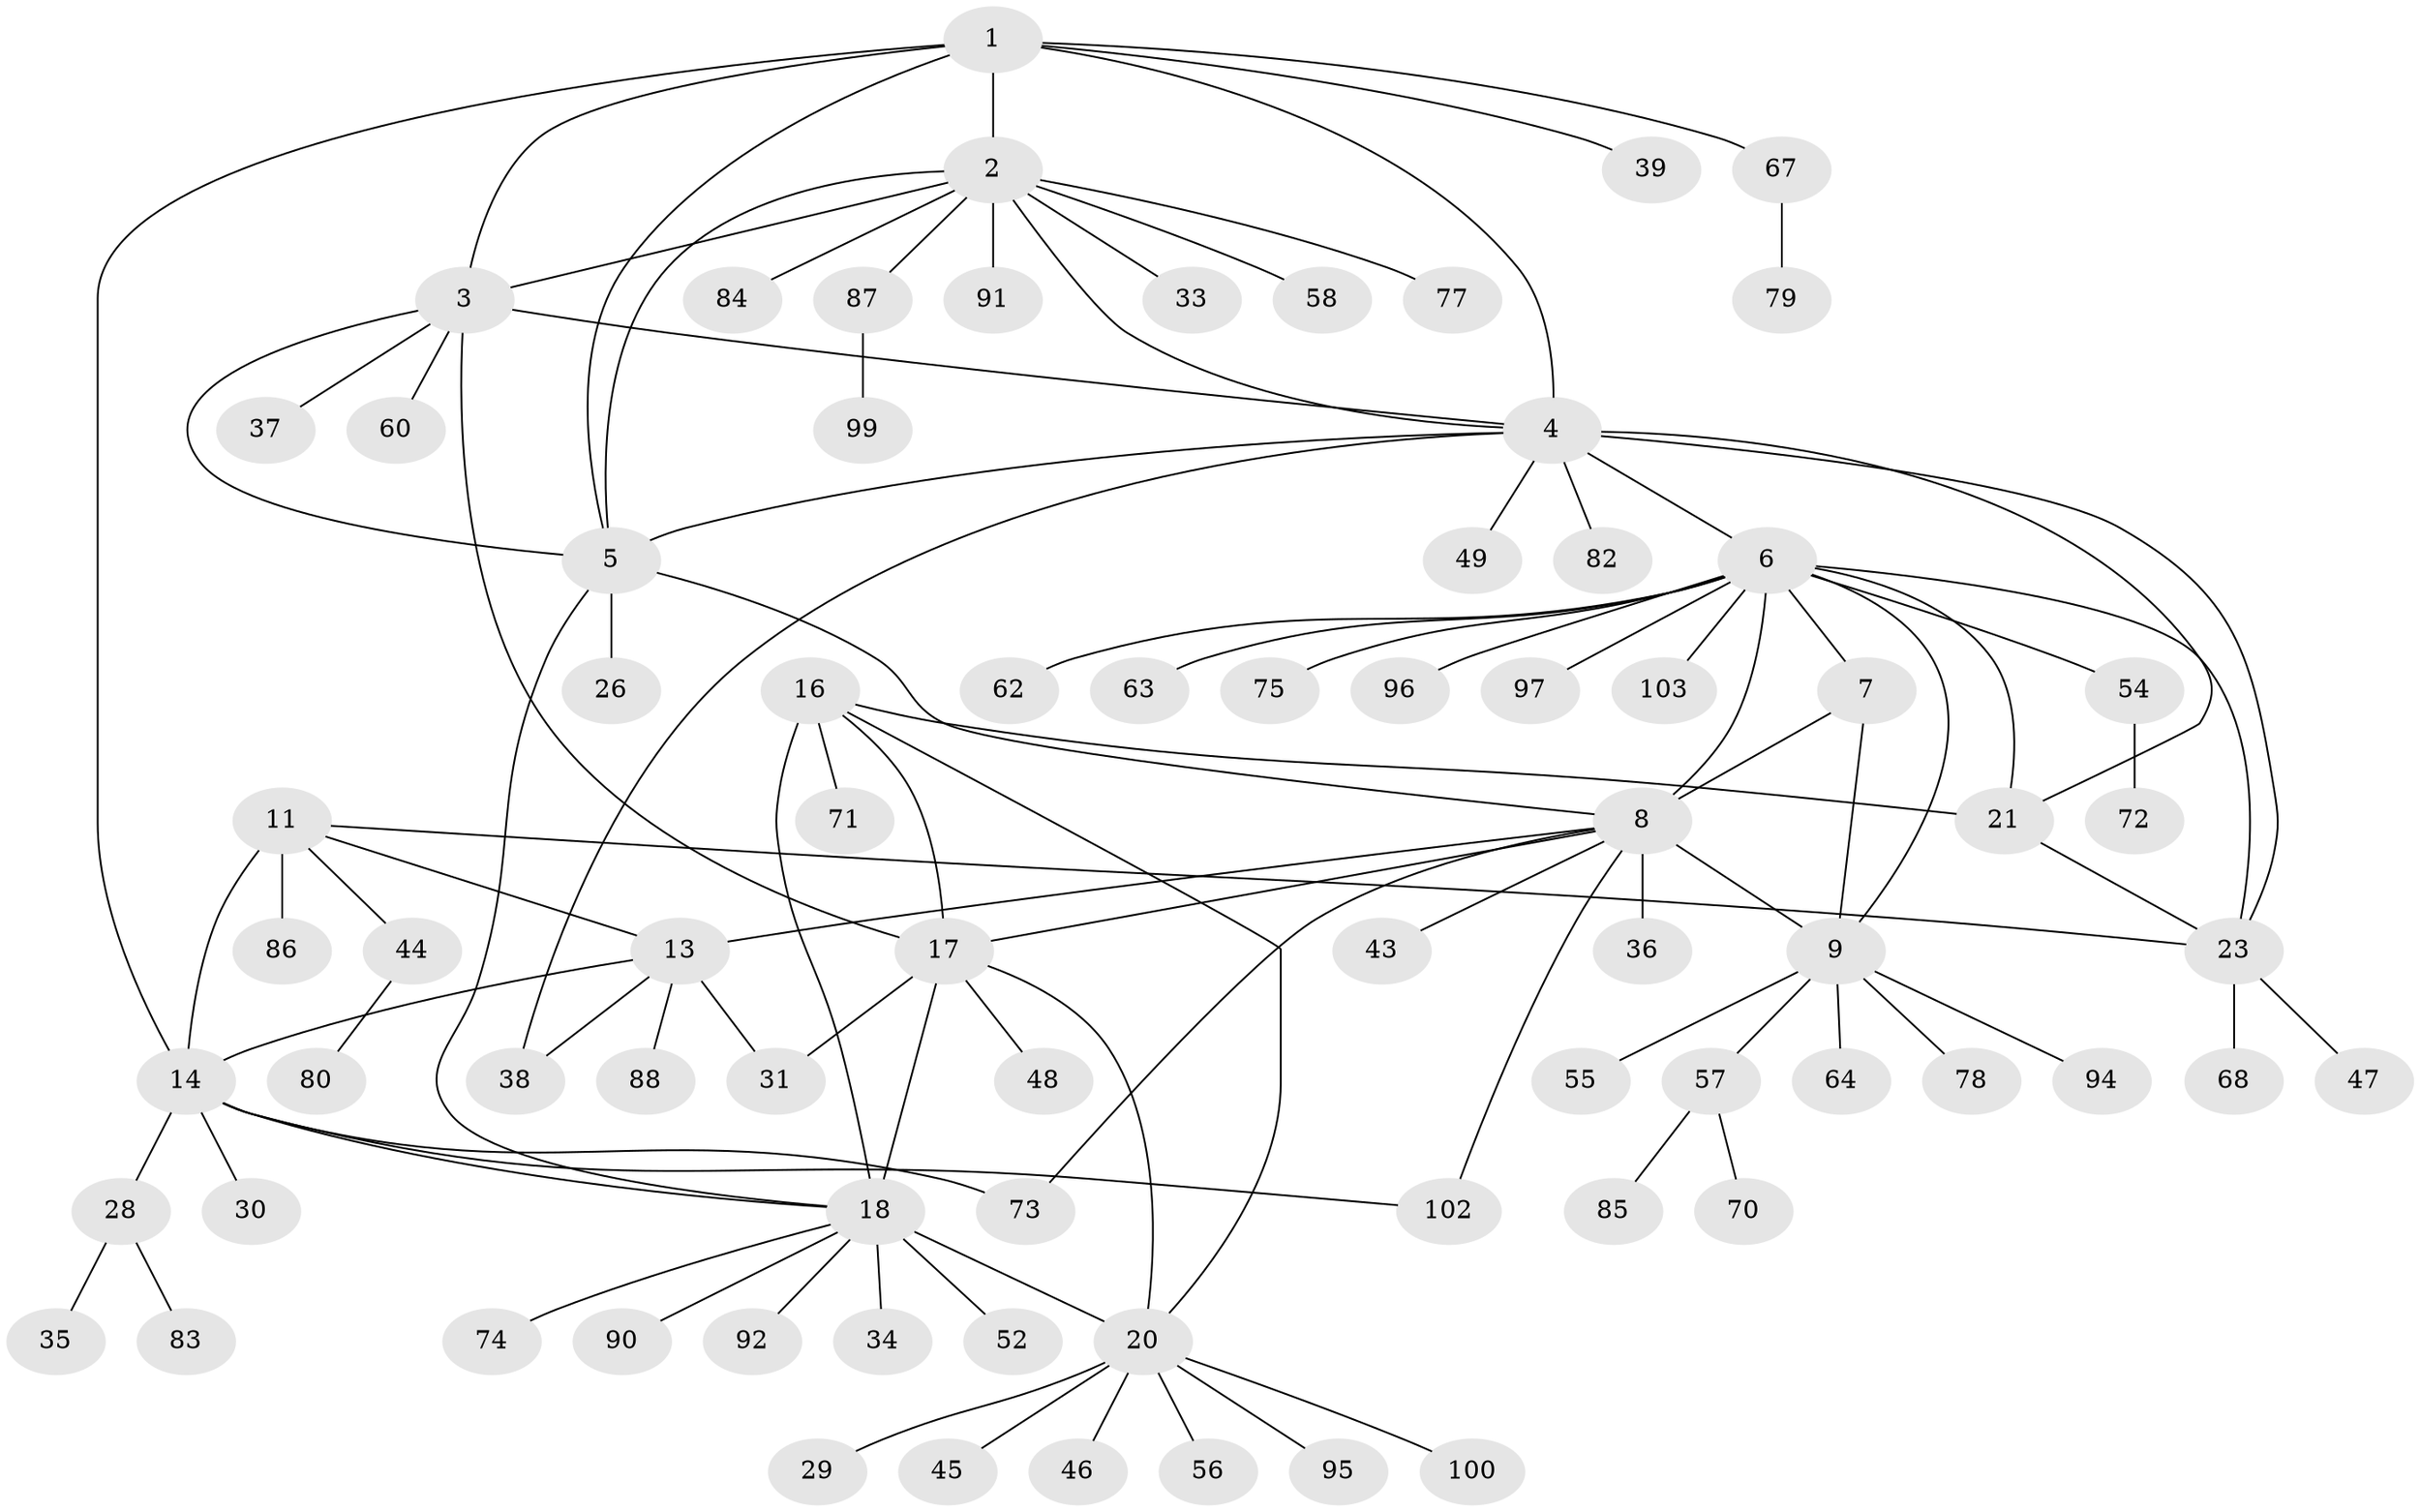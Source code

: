 // Generated by graph-tools (version 1.1) at 2025/52/02/27/25 19:52:17]
// undirected, 77 vertices, 103 edges
graph export_dot {
graph [start="1"]
  node [color=gray90,style=filled];
  1 [super="+69"];
  2 [super="+76"];
  3 [super="+40"];
  4 [super="+25"];
  5 [super="+51"];
  6 [super="+22"];
  7 [super="+27"];
  8 [super="+10"];
  9 [super="+53"];
  11 [super="+12"];
  13 [super="+98"];
  14 [super="+15"];
  16 [super="+32"];
  17 [super="+19"];
  18 [super="+41"];
  20 [super="+42"];
  21 [super="+59"];
  23 [super="+24"];
  26;
  28;
  29;
  30 [super="+101"];
  31;
  33 [super="+65"];
  34;
  35;
  36 [super="+50"];
  37;
  38;
  39;
  43;
  44 [super="+89"];
  45;
  46;
  47;
  48 [super="+93"];
  49;
  52;
  54;
  55;
  56;
  57 [super="+61"];
  58;
  60;
  62;
  63 [super="+66"];
  64;
  67 [super="+81"];
  68;
  70;
  71;
  72;
  73;
  74;
  75;
  77;
  78;
  79;
  80;
  82;
  83;
  84;
  85;
  86;
  87;
  88;
  90;
  91;
  92;
  94;
  95;
  96;
  97;
  99;
  100;
  102;
  103;
  1 -- 2;
  1 -- 3;
  1 -- 4;
  1 -- 5;
  1 -- 39;
  1 -- 67;
  1 -- 14;
  2 -- 3;
  2 -- 4;
  2 -- 5;
  2 -- 33;
  2 -- 58;
  2 -- 77;
  2 -- 84;
  2 -- 87;
  2 -- 91;
  3 -- 4;
  3 -- 5;
  3 -- 37;
  3 -- 60;
  3 -- 17;
  4 -- 5;
  4 -- 49;
  4 -- 82;
  4 -- 21;
  4 -- 6;
  4 -- 23 [weight=2];
  4 -- 38;
  5 -- 18;
  5 -- 26;
  5 -- 8;
  6 -- 7;
  6 -- 8 [weight=2];
  6 -- 9;
  6 -- 62;
  6 -- 96;
  6 -- 97;
  6 -- 103;
  6 -- 75;
  6 -- 21;
  6 -- 54;
  6 -- 23 [weight=2];
  6 -- 63;
  7 -- 8 [weight=2];
  7 -- 9;
  8 -- 9 [weight=2];
  8 -- 13;
  8 -- 17;
  8 -- 36;
  8 -- 73;
  8 -- 102;
  8 -- 43;
  9 -- 55;
  9 -- 57;
  9 -- 64;
  9 -- 78;
  9 -- 94;
  11 -- 13 [weight=2];
  11 -- 14 [weight=4];
  11 -- 86;
  11 -- 44;
  11 -- 23;
  13 -- 14 [weight=2];
  13 -- 31;
  13 -- 38;
  13 -- 88;
  14 -- 30;
  14 -- 102;
  14 -- 18;
  14 -- 73;
  14 -- 28;
  16 -- 17 [weight=2];
  16 -- 18;
  16 -- 20;
  16 -- 21;
  16 -- 71;
  17 -- 18 [weight=2];
  17 -- 20 [weight=2];
  17 -- 48;
  17 -- 31;
  18 -- 20;
  18 -- 34;
  18 -- 52;
  18 -- 90;
  18 -- 92;
  18 -- 74;
  20 -- 29;
  20 -- 45;
  20 -- 46;
  20 -- 56;
  20 -- 95;
  20 -- 100;
  21 -- 23 [weight=2];
  23 -- 68;
  23 -- 47;
  28 -- 35;
  28 -- 83;
  44 -- 80;
  54 -- 72;
  57 -- 70;
  57 -- 85;
  67 -- 79;
  87 -- 99;
}

